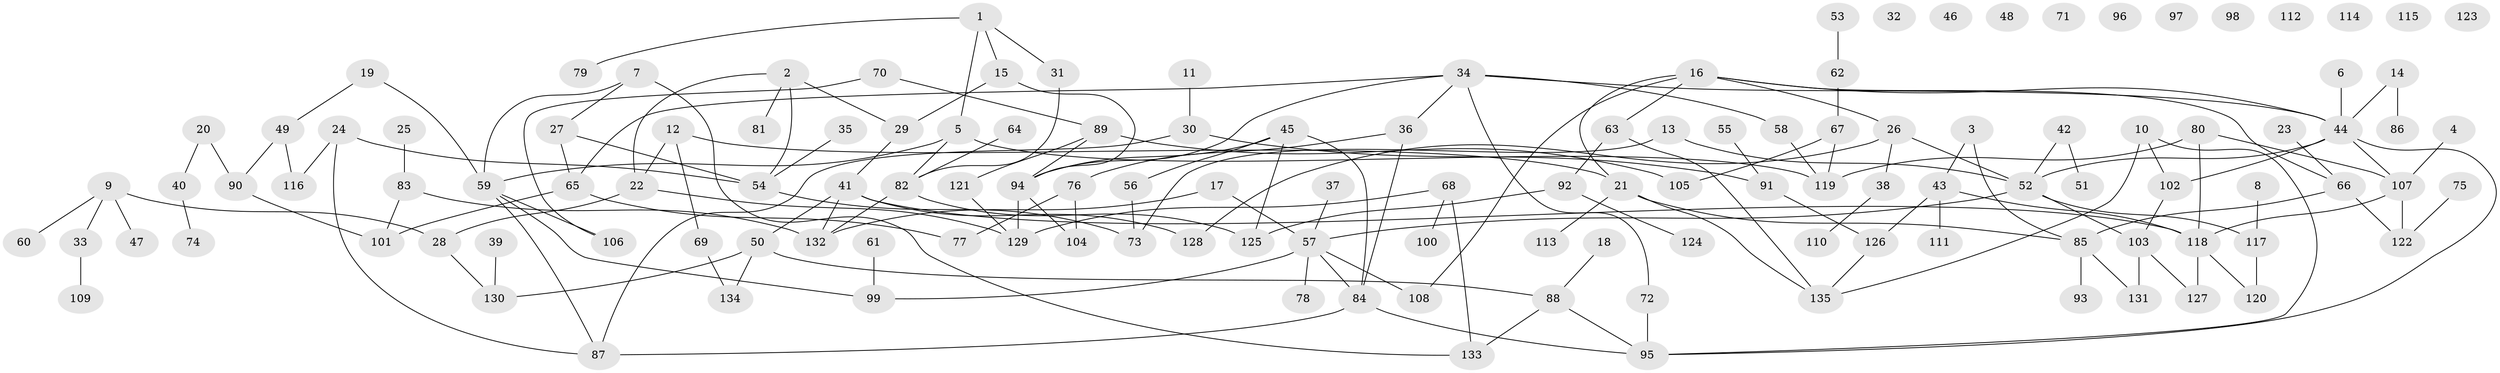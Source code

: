 // Generated by graph-tools (version 1.1) at 2025/40/03/09/25 04:40:40]
// undirected, 135 vertices, 173 edges
graph export_dot {
graph [start="1"]
  node [color=gray90,style=filled];
  1;
  2;
  3;
  4;
  5;
  6;
  7;
  8;
  9;
  10;
  11;
  12;
  13;
  14;
  15;
  16;
  17;
  18;
  19;
  20;
  21;
  22;
  23;
  24;
  25;
  26;
  27;
  28;
  29;
  30;
  31;
  32;
  33;
  34;
  35;
  36;
  37;
  38;
  39;
  40;
  41;
  42;
  43;
  44;
  45;
  46;
  47;
  48;
  49;
  50;
  51;
  52;
  53;
  54;
  55;
  56;
  57;
  58;
  59;
  60;
  61;
  62;
  63;
  64;
  65;
  66;
  67;
  68;
  69;
  70;
  71;
  72;
  73;
  74;
  75;
  76;
  77;
  78;
  79;
  80;
  81;
  82;
  83;
  84;
  85;
  86;
  87;
  88;
  89;
  90;
  91;
  92;
  93;
  94;
  95;
  96;
  97;
  98;
  99;
  100;
  101;
  102;
  103;
  104;
  105;
  106;
  107;
  108;
  109;
  110;
  111;
  112;
  113;
  114;
  115;
  116;
  117;
  118;
  119;
  120;
  121;
  122;
  123;
  124;
  125;
  126;
  127;
  128;
  129;
  130;
  131;
  132;
  133;
  134;
  135;
  1 -- 5;
  1 -- 15;
  1 -- 31;
  1 -- 79;
  2 -- 22;
  2 -- 29;
  2 -- 54;
  2 -- 81;
  3 -- 43;
  3 -- 85;
  4 -- 107;
  5 -- 59;
  5 -- 82;
  5 -- 119;
  6 -- 44;
  7 -- 27;
  7 -- 59;
  7 -- 133;
  8 -- 117;
  9 -- 28;
  9 -- 33;
  9 -- 47;
  9 -- 60;
  10 -- 95;
  10 -- 102;
  10 -- 135;
  11 -- 30;
  12 -- 21;
  12 -- 22;
  12 -- 69;
  13 -- 52;
  13 -- 73;
  14 -- 44;
  14 -- 86;
  15 -- 29;
  15 -- 94;
  16 -- 21;
  16 -- 26;
  16 -- 44;
  16 -- 63;
  16 -- 66;
  16 -- 108;
  17 -- 57;
  17 -- 132;
  18 -- 88;
  19 -- 49;
  19 -- 59;
  20 -- 40;
  20 -- 90;
  21 -- 85;
  21 -- 113;
  21 -- 135;
  22 -- 28;
  22 -- 129;
  23 -- 66;
  24 -- 54;
  24 -- 87;
  24 -- 116;
  25 -- 83;
  26 -- 38;
  26 -- 52;
  26 -- 128;
  27 -- 54;
  27 -- 65;
  28 -- 130;
  29 -- 41;
  30 -- 87;
  30 -- 91;
  31 -- 82;
  33 -- 109;
  34 -- 36;
  34 -- 44;
  34 -- 58;
  34 -- 65;
  34 -- 72;
  34 -- 94;
  35 -- 54;
  36 -- 76;
  36 -- 84;
  37 -- 57;
  38 -- 110;
  39 -- 130;
  40 -- 74;
  41 -- 50;
  41 -- 118;
  41 -- 128;
  41 -- 132;
  42 -- 51;
  42 -- 52;
  43 -- 111;
  43 -- 118;
  43 -- 126;
  44 -- 52;
  44 -- 95;
  44 -- 102;
  44 -- 107;
  45 -- 56;
  45 -- 84;
  45 -- 94;
  45 -- 125;
  49 -- 90;
  49 -- 116;
  50 -- 88;
  50 -- 130;
  50 -- 134;
  52 -- 57;
  52 -- 103;
  52 -- 117;
  53 -- 62;
  54 -- 73;
  55 -- 91;
  56 -- 73;
  57 -- 78;
  57 -- 84;
  57 -- 99;
  57 -- 108;
  58 -- 119;
  59 -- 87;
  59 -- 99;
  59 -- 106;
  61 -- 99;
  62 -- 67;
  63 -- 92;
  63 -- 135;
  64 -- 82;
  65 -- 77;
  65 -- 101;
  66 -- 85;
  66 -- 122;
  67 -- 105;
  67 -- 119;
  68 -- 100;
  68 -- 129;
  68 -- 133;
  69 -- 134;
  70 -- 89;
  70 -- 106;
  72 -- 95;
  75 -- 122;
  76 -- 77;
  76 -- 104;
  80 -- 107;
  80 -- 118;
  80 -- 119;
  82 -- 125;
  82 -- 132;
  83 -- 101;
  83 -- 132;
  84 -- 87;
  84 -- 95;
  85 -- 93;
  85 -- 131;
  88 -- 95;
  88 -- 133;
  89 -- 94;
  89 -- 105;
  89 -- 121;
  90 -- 101;
  91 -- 126;
  92 -- 124;
  92 -- 125;
  94 -- 104;
  94 -- 129;
  102 -- 103;
  103 -- 127;
  103 -- 131;
  107 -- 118;
  107 -- 122;
  117 -- 120;
  118 -- 120;
  118 -- 127;
  121 -- 129;
  126 -- 135;
}
